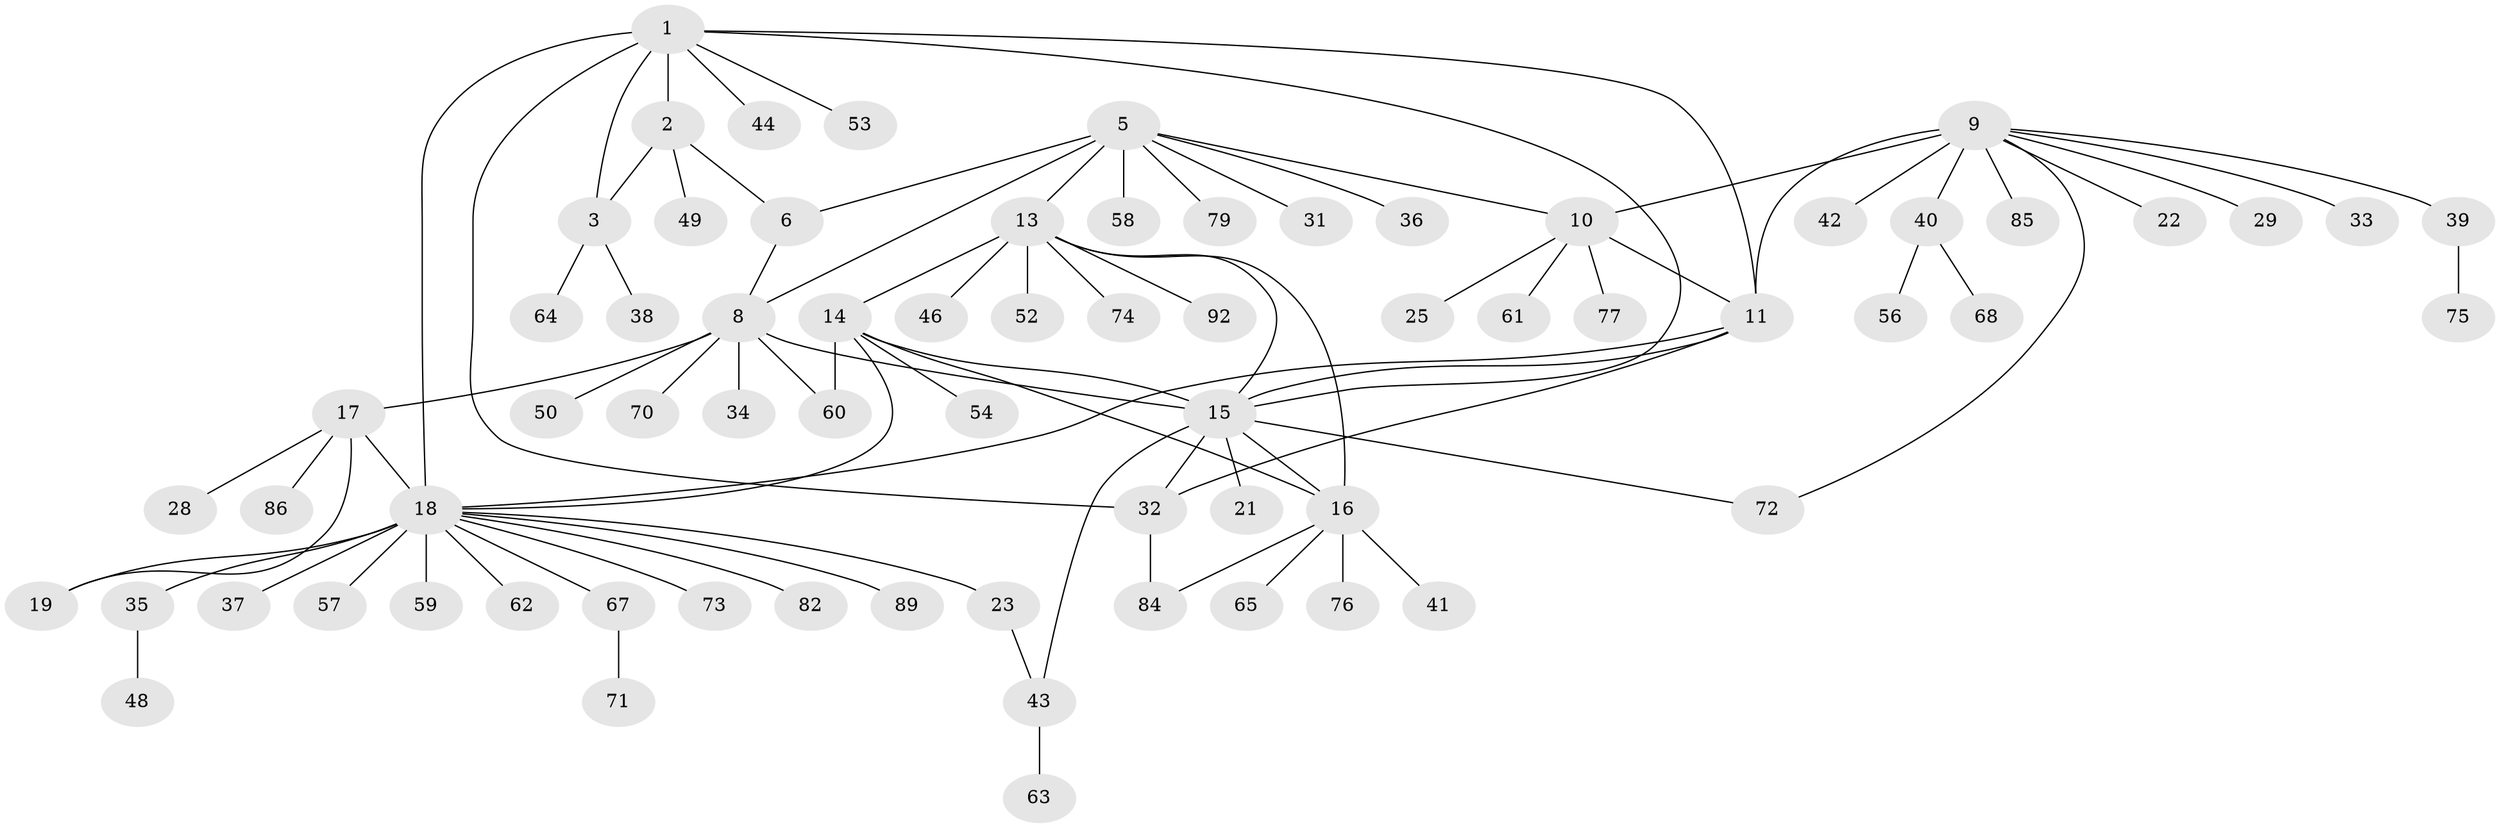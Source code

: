 // original degree distribution, {5: 0.02127659574468085, 6: 0.02127659574468085, 7: 0.0425531914893617, 9: 0.05319148936170213, 3: 0.05319148936170213, 4: 0.05319148936170213, 8: 0.02127659574468085, 10: 0.02127659574468085, 1: 0.6170212765957447, 2: 0.09574468085106383}
// Generated by graph-tools (version 1.1) at 2025/42/03/06/25 10:42:09]
// undirected, 70 vertices, 89 edges
graph export_dot {
graph [start="1"]
  node [color=gray90,style=filled];
  1 [super="+4"];
  2 [super="+69"];
  3 [super="+45"];
  5 [super="+26"];
  6 [super="+7"];
  8 [super="+87"];
  9 [super="+12"];
  10 [super="+30"];
  11;
  13 [super="+24"];
  14 [super="+27"];
  15 [super="+93"];
  16 [super="+51"];
  17 [super="+81"];
  18 [super="+20"];
  19 [super="+66"];
  21;
  22;
  23;
  25;
  28;
  29;
  31;
  32 [super="+80"];
  33;
  34 [super="+78"];
  35 [super="+88"];
  36;
  37;
  38;
  39 [super="+47"];
  40 [super="+94"];
  41;
  42;
  43 [super="+55"];
  44;
  46;
  48 [super="+83"];
  49;
  50;
  52;
  53;
  54;
  56;
  57;
  58;
  59;
  60;
  61;
  62;
  63;
  64;
  65;
  67 [super="+91"];
  68;
  70;
  71;
  72 [super="+90"];
  73;
  74;
  75;
  76;
  77;
  79;
  82;
  84;
  85;
  86;
  89;
  92;
  1 -- 2 [weight=2];
  1 -- 3 [weight=2];
  1 -- 11;
  1 -- 15;
  1 -- 32;
  1 -- 18;
  1 -- 53;
  1 -- 44;
  2 -- 3;
  2 -- 49;
  2 -- 6;
  3 -- 38;
  3 -- 64;
  5 -- 6 [weight=2];
  5 -- 8;
  5 -- 10;
  5 -- 13;
  5 -- 31;
  5 -- 36;
  5 -- 58;
  5 -- 79;
  6 -- 8 [weight=2];
  8 -- 17;
  8 -- 34;
  8 -- 50;
  8 -- 60;
  8 -- 70;
  8 -- 15;
  9 -- 10 [weight=2];
  9 -- 11 [weight=2];
  9 -- 22;
  9 -- 40;
  9 -- 33;
  9 -- 39;
  9 -- 72;
  9 -- 42;
  9 -- 85;
  9 -- 29;
  10 -- 11;
  10 -- 25;
  10 -- 61;
  10 -- 77;
  11 -- 15;
  11 -- 18;
  11 -- 32;
  13 -- 14;
  13 -- 15;
  13 -- 16;
  13 -- 46;
  13 -- 52;
  13 -- 74;
  13 -- 92;
  14 -- 15;
  14 -- 16;
  14 -- 18;
  14 -- 54;
  14 -- 60;
  15 -- 16;
  15 -- 21;
  15 -- 72;
  15 -- 43;
  15 -- 32;
  16 -- 41;
  16 -- 65;
  16 -- 76;
  16 -- 84;
  17 -- 18 [weight=2];
  17 -- 19;
  17 -- 28;
  17 -- 86;
  18 -- 19 [weight=2];
  18 -- 35;
  18 -- 57;
  18 -- 59;
  18 -- 62;
  18 -- 67;
  18 -- 37;
  18 -- 73;
  18 -- 82;
  18 -- 23;
  18 -- 89;
  23 -- 43;
  32 -- 84;
  35 -- 48;
  39 -- 75;
  40 -- 56;
  40 -- 68;
  43 -- 63;
  67 -- 71;
}
